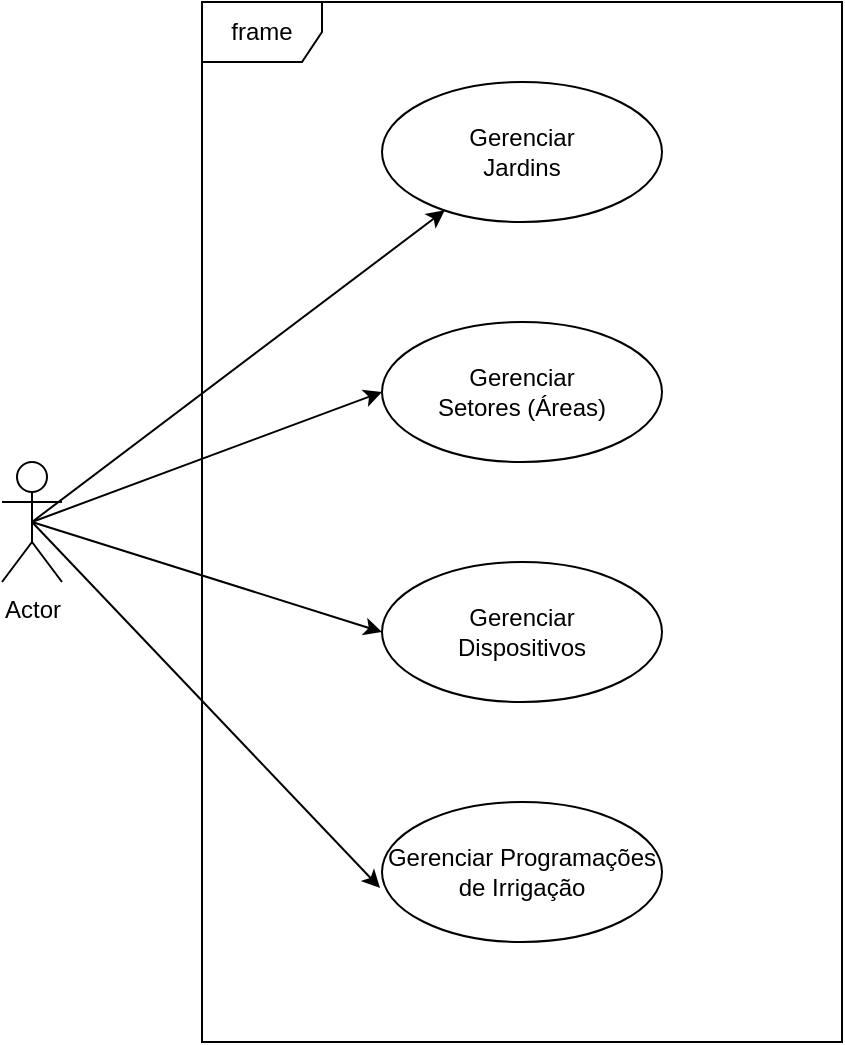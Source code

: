 <mxfile version="24.1.0" type="device">
  <diagram name="Página-1" id="E1FiAW42C4UlVONc21SC">
    <mxGraphModel dx="1434" dy="844" grid="1" gridSize="10" guides="1" tooltips="1" connect="1" arrows="1" fold="1" page="1" pageScale="1" pageWidth="827" pageHeight="1169" math="0" shadow="0">
      <root>
        <mxCell id="0" />
        <mxCell id="1" parent="0" />
        <mxCell id="9D2NUOyK-NhDolmGYvU6-9" style="rounded=0;orthogonalLoop=1;jettySize=auto;html=1;exitX=0.5;exitY=0.5;exitDx=0;exitDy=0;exitPerimeter=0;" parent="1" source="9D2NUOyK-NhDolmGYvU6-1" target="9D2NUOyK-NhDolmGYvU6-3" edge="1">
          <mxGeometry relative="1" as="geometry" />
        </mxCell>
        <mxCell id="9D2NUOyK-NhDolmGYvU6-10" style="rounded=0;orthogonalLoop=1;jettySize=auto;html=1;exitX=0.5;exitY=0.5;exitDx=0;exitDy=0;exitPerimeter=0;entryX=0;entryY=0.5;entryDx=0;entryDy=0;" parent="1" source="9D2NUOyK-NhDolmGYvU6-1" target="9D2NUOyK-NhDolmGYvU6-4" edge="1">
          <mxGeometry relative="1" as="geometry" />
        </mxCell>
        <mxCell id="9D2NUOyK-NhDolmGYvU6-11" style="rounded=0;orthogonalLoop=1;jettySize=auto;html=1;exitX=0.5;exitY=0.5;exitDx=0;exitDy=0;exitPerimeter=0;entryX=0;entryY=0.5;entryDx=0;entryDy=0;" parent="1" source="9D2NUOyK-NhDolmGYvU6-1" target="9D2NUOyK-NhDolmGYvU6-5" edge="1">
          <mxGeometry relative="1" as="geometry" />
        </mxCell>
        <mxCell id="9D2NUOyK-NhDolmGYvU6-1" value="Actor" style="shape=umlActor;verticalLabelPosition=bottom;verticalAlign=top;html=1;" parent="1" vertex="1">
          <mxGeometry x="204" y="555" width="30" height="60" as="geometry" />
        </mxCell>
        <mxCell id="9D2NUOyK-NhDolmGYvU6-2" value="frame" style="shape=umlFrame;whiteSpace=wrap;html=1;pointerEvents=0;" parent="1" vertex="1">
          <mxGeometry x="304" y="325" width="320" height="520" as="geometry" />
        </mxCell>
        <mxCell id="9D2NUOyK-NhDolmGYvU6-3" value="Gerenciar&lt;div&gt;Jardins&lt;/div&gt;" style="ellipse;whiteSpace=wrap;html=1;" parent="1" vertex="1">
          <mxGeometry x="394" y="365" width="140" height="70" as="geometry" />
        </mxCell>
        <mxCell id="9D2NUOyK-NhDolmGYvU6-4" value="Gerenciar&lt;div&gt;Setores (Áreas)&lt;/div&gt;" style="ellipse;whiteSpace=wrap;html=1;" parent="1" vertex="1">
          <mxGeometry x="394" y="485" width="140" height="70" as="geometry" />
        </mxCell>
        <mxCell id="9D2NUOyK-NhDolmGYvU6-5" value="Gerenciar&lt;div&gt;Dispositivos&lt;/div&gt;" style="ellipse;whiteSpace=wrap;html=1;" parent="1" vertex="1">
          <mxGeometry x="394" y="605" width="140" height="70" as="geometry" />
        </mxCell>
        <mxCell id="9D2NUOyK-NhDolmGYvU6-6" value="Gerenciar Programações de Irrigação" style="ellipse;whiteSpace=wrap;html=1;" parent="1" vertex="1">
          <mxGeometry x="394" y="725" width="140" height="70" as="geometry" />
        </mxCell>
        <mxCell id="9D2NUOyK-NhDolmGYvU6-12" style="rounded=0;orthogonalLoop=1;jettySize=auto;html=1;exitX=0.5;exitY=0.5;exitDx=0;exitDy=0;exitPerimeter=0;entryX=-0.007;entryY=0.614;entryDx=0;entryDy=0;entryPerimeter=0;" parent="1" source="9D2NUOyK-NhDolmGYvU6-1" target="9D2NUOyK-NhDolmGYvU6-6" edge="1">
          <mxGeometry relative="1" as="geometry" />
        </mxCell>
      </root>
    </mxGraphModel>
  </diagram>
</mxfile>
